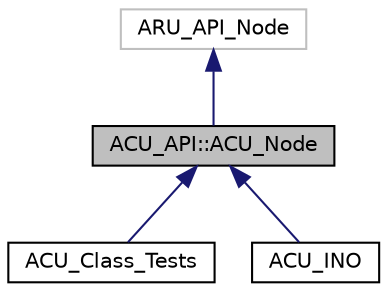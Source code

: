 digraph "ACU_API::ACU_Node"
{
 // LATEX_PDF_SIZE
  edge [fontname="Helvetica",fontsize="10",labelfontname="Helvetica",labelfontsize="10"];
  node [fontname="Helvetica",fontsize="10",shape=record];
  Node1 [label="ACU_API::ACU_Node",height=0.2,width=0.4,color="black", fillcolor="grey75", style="filled", fontcolor="black",tooltip="Abstract Base of the ACU PCB within the ARU."];
  Node2 -> Node1 [dir="back",color="midnightblue",fontsize="10",style="solid",fontname="Helvetica"];
  Node2 [label="ARU_API_Node",height=0.2,width=0.4,color="grey75", fillcolor="white", style="filled",tooltip=" "];
  Node1 -> Node3 [dir="back",color="midnightblue",fontsize="10",style="solid",fontname="Helvetica"];
  Node3 [label="ACU_Class_Tests",height=0.2,width=0.4,color="black", fillcolor="white", style="filled",URL="$class_a_c_u___class___tests.html",tooltip=" "];
  Node1 -> Node4 [dir="back",color="midnightblue",fontsize="10",style="solid",fontname="Helvetica"];
  Node4 [label="ACU_INO",height=0.2,width=0.4,color="black", fillcolor="white", style="filled",URL="$class_a_c_u___i_n_o.html",tooltip=" "];
}
